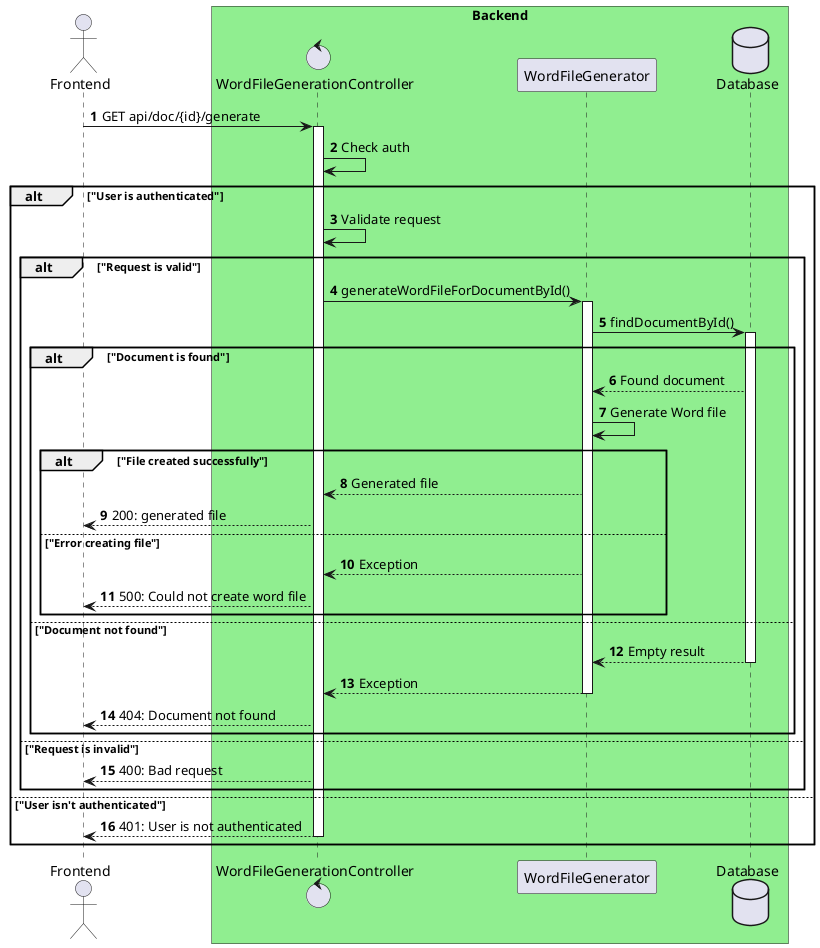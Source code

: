 @startuml

autonumber

actor "Frontend" as front

box "Backend" #Lightgreen
control "WordFileGenerationController" as controller
participant "WordFileGenerator" as service
database "Database" as db
end box

front -> controller++: GET api/doc/{id}/generate
controller -> controller: Check auth
alt "User is authenticated"
    controller -> controller: Validate request
    alt "Request is valid"
        controller -> service++: generateWordFileForDocumentById()
        service -> db++: findDocumentById()
        alt "Document is found"
            db --> service: Found document
            service -> service: Generate Word file
            alt "File created successfully"
                service --> controller: Generated file
                controller --> front: 200: generated file
            else "Error creating file"
                service --> controller: Exception
                controller --> front: 500: Could not create word file
            end
        else "Document not found"
            db --> service--: Empty result
            service --> controller--: Exception
            controller --> front: 404: Document not found
        end
    else "Request is invalid"
        controller --> front: 400: Bad request
    end
else "User isn't authenticated"
    controller --> front--: 401: User is not authenticated
end

@enduml